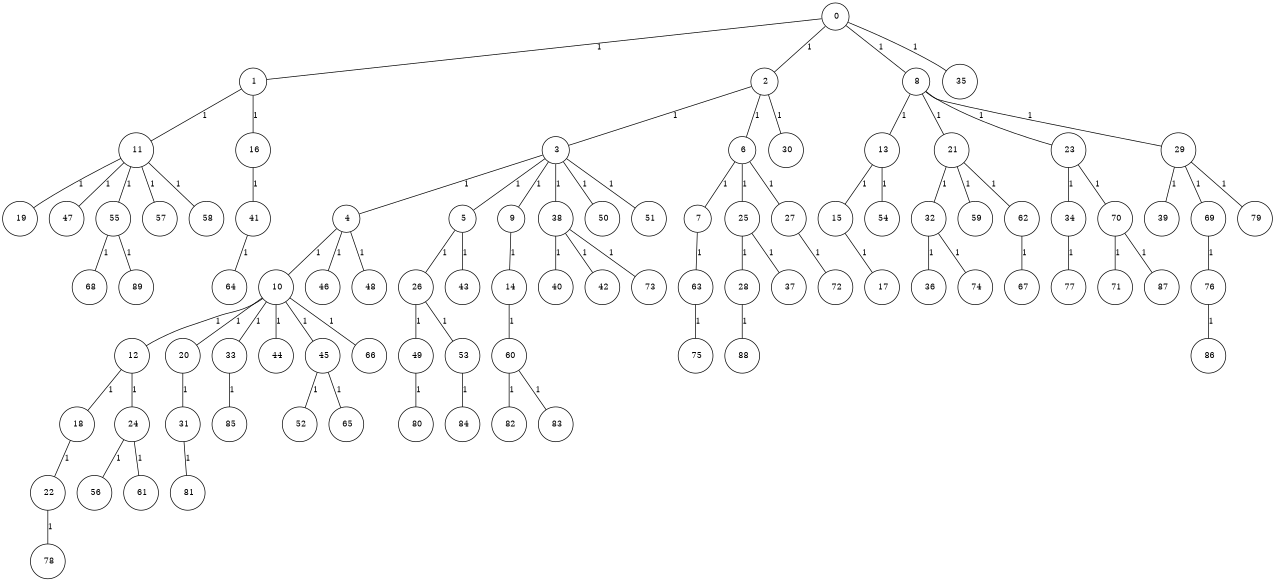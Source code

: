 graph G {
size="8.5,11;"
ratio = "expand;"
fixedsize="true;"
overlap="scale;"
node[shape=circle,width=.12,hight=.12,fontsize=12]
edge[fontsize=12]

0[label=" 0" color=black, pos="2.1022566,0.15651541!"];
1[label=" 1" color=black, pos="0.76900123,2.4441823!"];
2[label=" 2" color=black, pos="0.21596011,2.4783836!"];
3[label=" 3" color=black, pos="2.9185173,2.8866021!"];
4[label=" 4" color=black, pos="0.40542726,0.88739491!"];
5[label=" 5" color=black, pos="2.9494575,0.6142658!"];
6[label=" 6" color=black, pos="1.6545492,2.9198!"];
7[label=" 7" color=black, pos="0.22865071,2.1573432!"];
8[label=" 8" color=black, pos="0.68396323,2.5430802!"];
9[label=" 9" color=black, pos="1.1657409,0.18542828!"];
10[label=" 10" color=black, pos="2.5555128,0.97584664!"];
11[label=" 11" color=black, pos="1.3431245,1.2409436!"];
12[label=" 12" color=black, pos="1.9367389,2.1475837!"];
13[label=" 13" color=black, pos="1.2356977,1.4443812!"];
14[label=" 14" color=black, pos="2.271907,1.3844915!"];
15[label=" 15" color=black, pos="2.9081876,0.83146501!"];
16[label=" 16" color=black, pos="1.8556932,1.0451153!"];
17[label=" 17" color=black, pos="1.3618077,0.40313525!"];
18[label=" 18" color=black, pos="1.8943554,0.39135061!"];
19[label=" 19" color=black, pos="2.2414306,2.9860317!"];
20[label=" 20" color=black, pos="2.7606326,0.064365875!"];
21[label=" 21" color=black, pos="2.895465,2.8865773!"];
22[label=" 22" color=black, pos="0.87292826,0.6679297!"];
23[label=" 23" color=black, pos="2.8129034,2.3732666!"];
24[label=" 24" color=black, pos="2.8739399,1.6900309!"];
25[label=" 25" color=black, pos="2.6489254,1.153068!"];
26[label=" 26" color=black, pos="1.472148,1.7807607!"];
27[label=" 27" color=black, pos="1.1767128,1.8917481!"];
28[label=" 28" color=black, pos="0.90040783,2.9336758!"];
29[label=" 29" color=black, pos="1.464861,0.96324476!"];
30[label=" 30" color=black, pos="0.091321912,1.1189051!"];
31[label=" 31" color=black, pos="0.13056917,1.572822!"];
32[label=" 32" color=black, pos="2.9105536,1.2402566!"];
33[label=" 33" color=black, pos="0.35601907,1.1027598!"];
34[label=" 34" color=black, pos="2.9377433,1.5417457!"];
35[label=" 35" color=black, pos="2.6503129,2.0518016!"];
36[label=" 36" color=black, pos="0.38960775,0.34659351!"];
37[label=" 37" color=black, pos="0.80573053,1.1922581!"];
38[label=" 38" color=black, pos="0.94101272,2.8012778!"];
39[label=" 39" color=black, pos="2.803335,1.076091!"];
40[label=" 40" color=black, pos="0.63695278,2.2733676!"];
41[label=" 41" color=black, pos="0.70967228,0.82113894!"];
42[label=" 42" color=black, pos="0.25964793,1.7618717!"];
43[label=" 43" color=black, pos="1.7963784,0.46068154!"];
44[label=" 44" color=black, pos="2.7991507,0.040454977!"];
45[label=" 45" color=black, pos="1.1171133,1.5019336!"];
46[label=" 46" color=black, pos="1.5438763,0.12970792!"];
47[label=" 47" color=black, pos="1.6773113,0.061099939!"];
48[label=" 48" color=black, pos="2.5221465,0.30723592!"];
49[label=" 49" color=black, pos="1.710595,0.87923437!"];
50[label=" 50" color=black, pos="2.4912595,2.8802038!"];
51[label=" 51" color=black, pos="2.4547793,2.4736241!"];
52[label=" 52" color=black, pos="1.1481604,2.8588112!"];
53[label=" 53" color=black, pos="1.7467922,2.3233997!"];
54[label=" 54" color=black, pos="1.6639563,1.6378798!"];
55[label=" 55" color=black, pos="1.6589065,2.6555316!"];
56[label=" 56" color=black, pos="0.033447327,0.4128718!"];
57[label=" 57" color=black, pos="0.09114239,0.71428529!"];
58[label=" 58" color=black, pos="2.9332122,1.8700398!"];
59[label=" 59" color=black, pos="0.93537435,2.6419215!"];
60[label=" 60" color=black, pos="2.857743,2.3488084!"];
61[label=" 61" color=black, pos="2.8614775,0.89520364!"];
62[label=" 62" color=black, pos="1.1253157,1.8667013!"];
63[label=" 63" color=black, pos="2.2320632,1.9652752!"];
64[label=" 64" color=black, pos="0.48500049,2.0095529!"];
65[label=" 65" color=black, pos="1.6702532,0.15854476!"];
66[label=" 66" color=black, pos="1.3183272,0.99145699!"];
67[label=" 67" color=black, pos="1.3722485,0.33723627!"];
68[label=" 68" color=black, pos="1.1341113,1.8345266!"];
69[label=" 69" color=black, pos="1.3582527,0.52102259!"];
70[label=" 70" color=black, pos="2.2628137,0.26779058!"];
71[label=" 71" color=black, pos="1.9099569,2.7603874!"];
72[label=" 72" color=black, pos="1.6112128,0.97110025!"];
73[label=" 73" color=black, pos="0.49377846,1.8849314!"];
74[label=" 74" color=black, pos="1.1582296,2.0658072!"];
75[label=" 75" color=black, pos="2.509767,1.7604695!"];
76[label=" 76" color=black, pos="0.089088144,2.639467!"];
77[label=" 77" color=black, pos="0.32472641,0.93090923!"];
78[label=" 78" color=black, pos="1.5482135,2.082417!"];
79[label=" 79" color=black, pos="0.4317656,2.8531278!"];
80[label=" 80" color=black, pos="1.6127447,0.32444441!"];
81[label=" 81" color=black, pos="2.953873,0.91862887!"];
82[label=" 82" color=black, pos="0.085764276,1.6425807!"];
83[label=" 83" color=black, pos="0.38747961,1.2394095!"];
84[label=" 84" color=black, pos="0.99804635,0.9239086!"];
85[label=" 85" color=black, pos="2.0393661,1.9103129!"];
86[label=" 86" color=black, pos="2.0535176,0.045750071!"];
87[label=" 87" color=black, pos="1.8355343,0.52826164!"];
88[label=" 88" color=black, pos="0.7231059,0.5548023!"];
89[label=" 89" color=black, pos="2.0620819,1.7890816!"];
0--1[label="1"]
0--2[label="1"]
0--8[label="1"]
0--35[label="1"]
1--11[label="1"]
1--16[label="1"]
2--3[label="1"]
2--6[label="1"]
2--30[label="1"]
3--4[label="1"]
3--5[label="1"]
3--9[label="1"]
3--38[label="1"]
3--50[label="1"]
3--51[label="1"]
4--10[label="1"]
4--46[label="1"]
4--48[label="1"]
5--26[label="1"]
5--43[label="1"]
6--7[label="1"]
6--25[label="1"]
6--27[label="1"]
7--63[label="1"]
8--13[label="1"]
8--21[label="1"]
8--23[label="1"]
8--29[label="1"]
9--14[label="1"]
10--12[label="1"]
10--20[label="1"]
10--33[label="1"]
10--44[label="1"]
10--45[label="1"]
10--66[label="1"]
11--19[label="1"]
11--47[label="1"]
11--55[label="1"]
11--57[label="1"]
11--58[label="1"]
12--18[label="1"]
12--24[label="1"]
13--15[label="1"]
13--54[label="1"]
14--60[label="1"]
15--17[label="1"]
16--41[label="1"]
18--22[label="1"]
20--31[label="1"]
21--32[label="1"]
21--59[label="1"]
21--62[label="1"]
22--78[label="1"]
23--34[label="1"]
23--70[label="1"]
24--56[label="1"]
24--61[label="1"]
25--28[label="1"]
25--37[label="1"]
26--49[label="1"]
26--53[label="1"]
27--72[label="1"]
28--88[label="1"]
29--39[label="1"]
29--69[label="1"]
29--79[label="1"]
31--81[label="1"]
32--36[label="1"]
32--74[label="1"]
33--85[label="1"]
34--77[label="1"]
38--40[label="1"]
38--42[label="1"]
38--73[label="1"]
41--64[label="1"]
45--52[label="1"]
45--65[label="1"]
49--80[label="1"]
53--84[label="1"]
55--68[label="1"]
55--89[label="1"]
60--82[label="1"]
60--83[label="1"]
62--67[label="1"]
63--75[label="1"]
69--76[label="1"]
70--71[label="1"]
70--87[label="1"]
76--86[label="1"]

}
